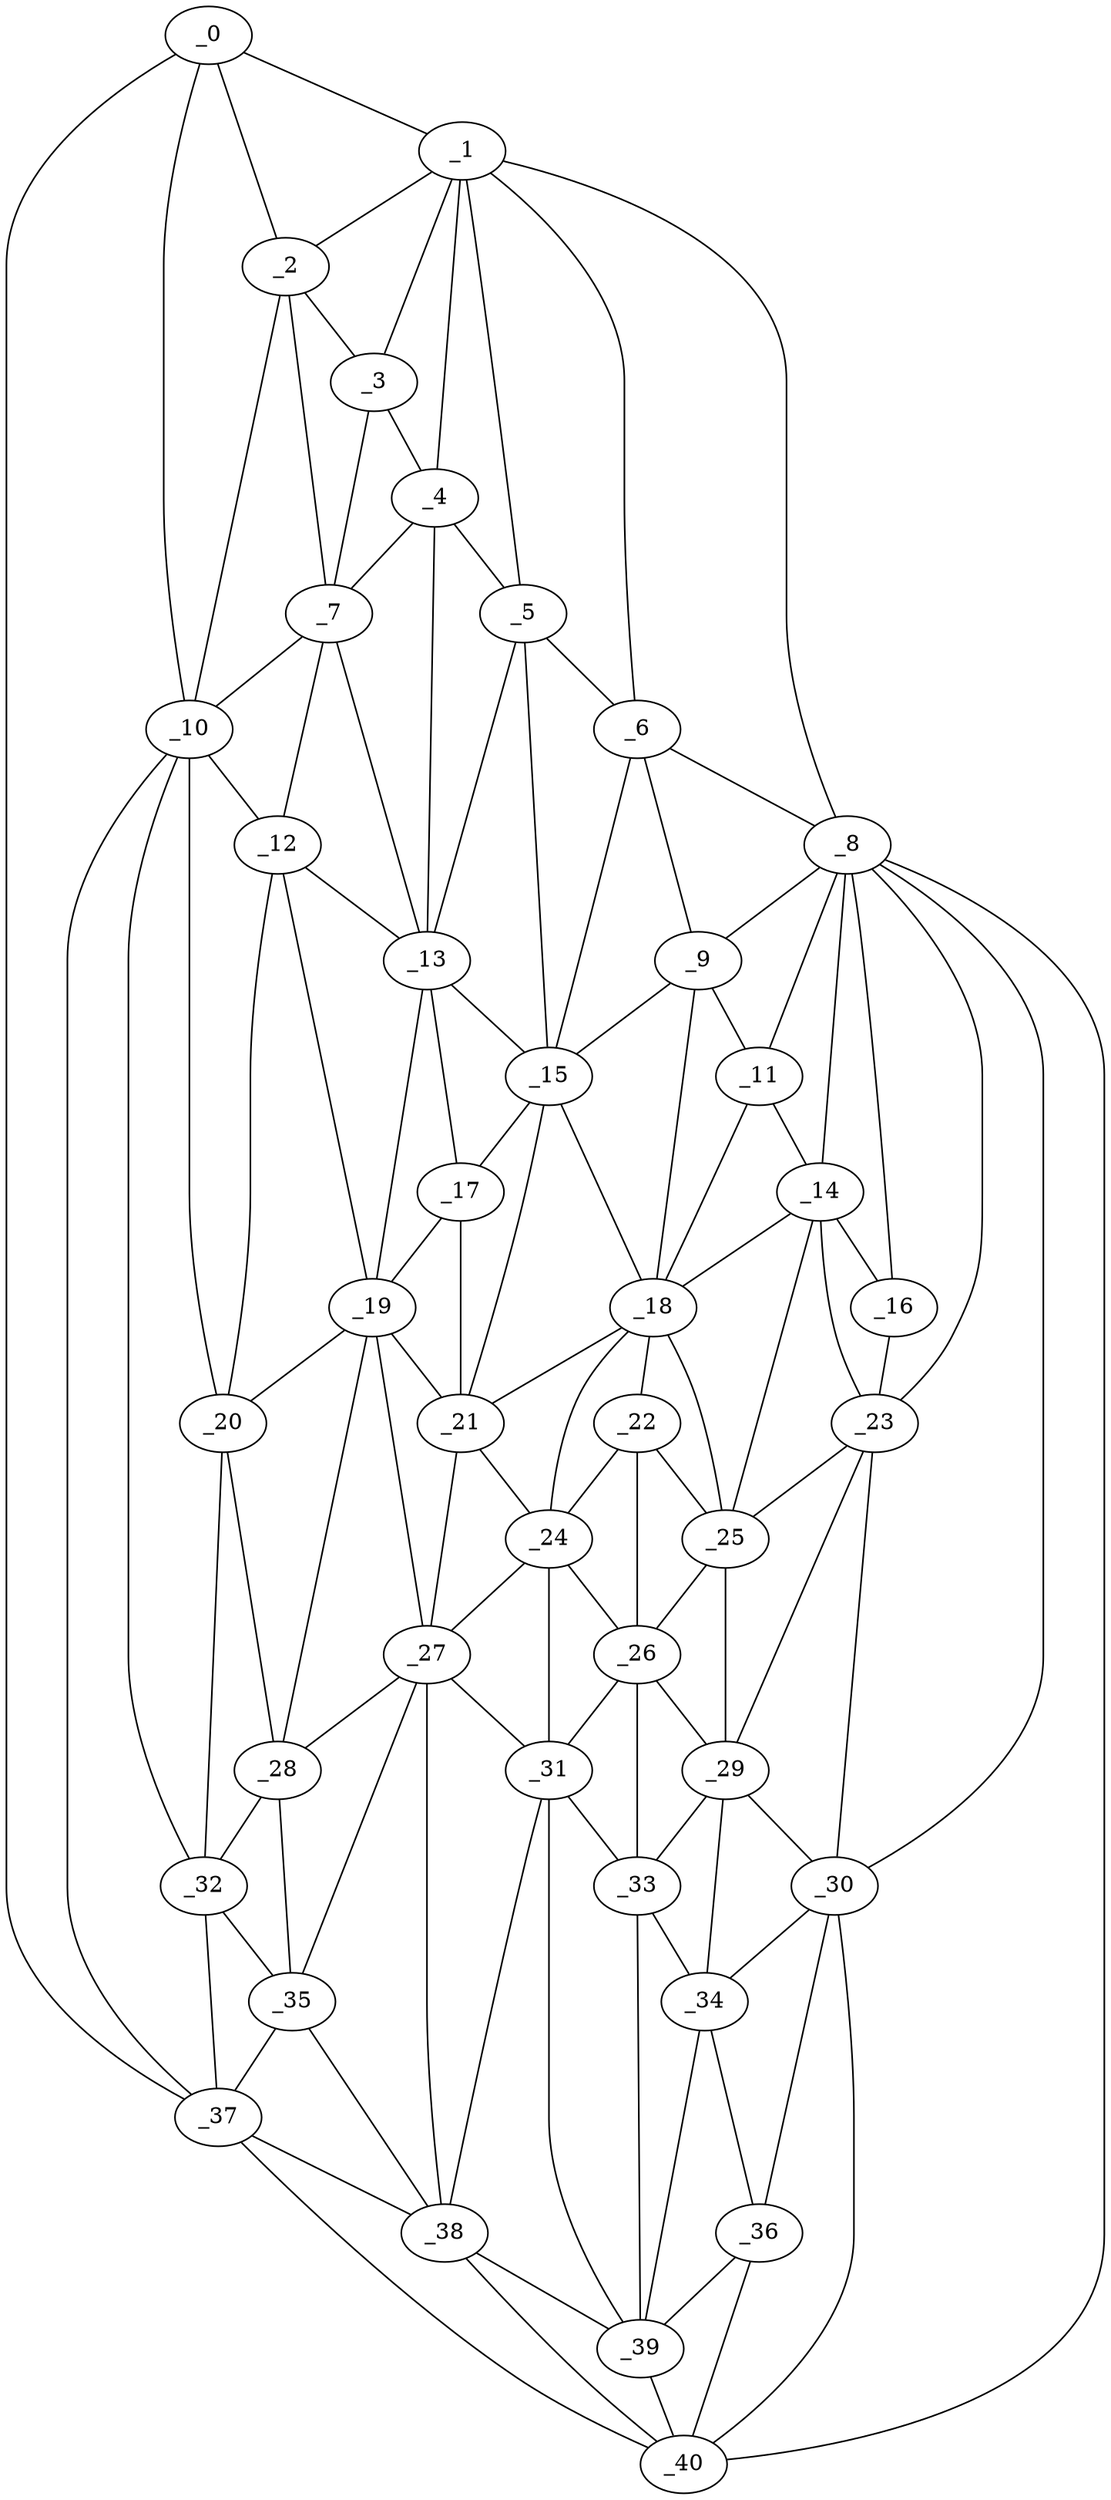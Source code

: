 graph "obj79__100.gxl" {
	_0	 [x=13,
		y=119];
	_1	 [x=16,
		y=61];
	_0 -- _1	 [valence=1];
	_2	 [x=27,
		y=83];
	_0 -- _2	 [valence=1];
	_10	 [x=46,
		y=81];
	_0 -- _10	 [valence=2];
	_37	 [x=94,
		y=124];
	_0 -- _37	 [valence=1];
	_1 -- _2	 [valence=2];
	_3	 [x=28,
		y=66];
	_1 -- _3	 [valence=2];
	_4	 [x=34,
		y=49];
	_1 -- _4	 [valence=2];
	_5	 [x=37,
		y=41];
	_1 -- _5	 [valence=2];
	_6	 [x=39,
		y=37];
	_1 -- _6	 [valence=2];
	_8	 [x=43,
		y=2];
	_1 -- _8	 [valence=1];
	_2 -- _3	 [valence=1];
	_7	 [x=40,
		y=67];
	_2 -- _7	 [valence=1];
	_2 -- _10	 [valence=2];
	_3 -- _4	 [valence=2];
	_3 -- _7	 [valence=1];
	_4 -- _5	 [valence=2];
	_4 -- _7	 [valence=2];
	_13	 [x=50,
		y=51];
	_4 -- _13	 [valence=1];
	_5 -- _6	 [valence=2];
	_5 -- _13	 [valence=2];
	_15	 [x=52,
		y=39];
	_5 -- _15	 [valence=1];
	_6 -- _8	 [valence=1];
	_9	 [x=43,
		y=29];
	_6 -- _9	 [valence=1];
	_6 -- _15	 [valence=1];
	_7 -- _10	 [valence=2];
	_12	 [x=47,
		y=68];
	_7 -- _12	 [valence=2];
	_7 -- _13	 [valence=2];
	_8 -- _9	 [valence=2];
	_11	 [x=47,
		y=21];
	_8 -- _11	 [valence=1];
	_14	 [x=51,
		y=13];
	_8 -- _14	 [valence=2];
	_16	 [x=53,
		y=7];
	_8 -- _16	 [valence=2];
	_23	 [x=66,
		y=10];
	_8 -- _23	 [valence=1];
	_30	 [x=79,
		y=10];
	_8 -- _30	 [valence=2];
	_40	 [x=119,
		y=6];
	_8 -- _40	 [valence=1];
	_9 -- _11	 [valence=2];
	_9 -- _15	 [valence=2];
	_18	 [x=59,
		y=31];
	_9 -- _18	 [valence=2];
	_10 -- _12	 [valence=1];
	_20	 [x=62,
		y=64];
	_10 -- _20	 [valence=1];
	_32	 [x=79,
		y=70];
	_10 -- _32	 [valence=2];
	_10 -- _37	 [valence=1];
	_11 -- _14	 [valence=1];
	_11 -- _18	 [valence=2];
	_12 -- _13	 [valence=2];
	_19	 [x=59,
		y=56];
	_12 -- _19	 [valence=1];
	_12 -- _20	 [valence=1];
	_13 -- _15	 [valence=2];
	_17	 [x=56,
		y=52];
	_13 -- _17	 [valence=2];
	_13 -- _19	 [valence=2];
	_14 -- _16	 [valence=1];
	_14 -- _18	 [valence=2];
	_14 -- _23	 [valence=2];
	_25	 [x=69,
		y=21];
	_14 -- _25	 [valence=2];
	_15 -- _17	 [valence=2];
	_15 -- _18	 [valence=2];
	_21	 [x=64,
		y=45];
	_15 -- _21	 [valence=1];
	_16 -- _23	 [valence=2];
	_17 -- _19	 [valence=2];
	_17 -- _21	 [valence=2];
	_18 -- _21	 [valence=1];
	_22	 [x=65,
		y=32];
	_18 -- _22	 [valence=2];
	_24	 [x=67,
		y=36];
	_18 -- _24	 [valence=2];
	_18 -- _25	 [valence=1];
	_19 -- _20	 [valence=2];
	_19 -- _21	 [valence=1];
	_27	 [x=71,
		y=50];
	_19 -- _27	 [valence=2];
	_28	 [x=72,
		y=64];
	_19 -- _28	 [valence=1];
	_20 -- _28	 [valence=1];
	_20 -- _32	 [valence=2];
	_21 -- _24	 [valence=1];
	_21 -- _27	 [valence=2];
	_22 -- _24	 [valence=2];
	_22 -- _25	 [valence=2];
	_26	 [x=71,
		y=27];
	_22 -- _26	 [valence=2];
	_23 -- _25	 [valence=2];
	_29	 [x=76,
		y=16];
	_23 -- _29	 [valence=2];
	_23 -- _30	 [valence=1];
	_24 -- _26	 [valence=2];
	_24 -- _27	 [valence=2];
	_31	 [x=79,
		y=32];
	_24 -- _31	 [valence=1];
	_25 -- _26	 [valence=1];
	_25 -- _29	 [valence=2];
	_26 -- _29	 [valence=2];
	_26 -- _31	 [valence=2];
	_33	 [x=82,
		y=26];
	_26 -- _33	 [valence=1];
	_27 -- _28	 [valence=2];
	_27 -- _31	 [valence=1];
	_35	 [x=86,
		y=71];
	_27 -- _35	 [valence=1];
	_38	 [x=96,
		y=68];
	_27 -- _38	 [valence=1];
	_28 -- _32	 [valence=1];
	_28 -- _35	 [valence=2];
	_29 -- _30	 [valence=1];
	_29 -- _33	 [valence=1];
	_34	 [x=86,
		y=20];
	_29 -- _34	 [valence=2];
	_30 -- _34	 [valence=2];
	_36	 [x=90,
		y=12];
	_30 -- _36	 [valence=1];
	_30 -- _40	 [valence=1];
	_31 -- _33	 [valence=2];
	_31 -- _38	 [valence=2];
	_39	 [x=111,
		y=15];
	_31 -- _39	 [valence=2];
	_32 -- _35	 [valence=2];
	_32 -- _37	 [valence=2];
	_33 -- _34	 [valence=2];
	_33 -- _39	 [valence=1];
	_34 -- _36	 [valence=1];
	_34 -- _39	 [valence=2];
	_35 -- _37	 [valence=2];
	_35 -- _38	 [valence=2];
	_36 -- _39	 [valence=2];
	_36 -- _40	 [valence=2];
	_37 -- _38	 [valence=2];
	_37 -- _40	 [valence=1];
	_38 -- _39	 [valence=2];
	_38 -- _40	 [valence=1];
	_39 -- _40	 [valence=1];
}
